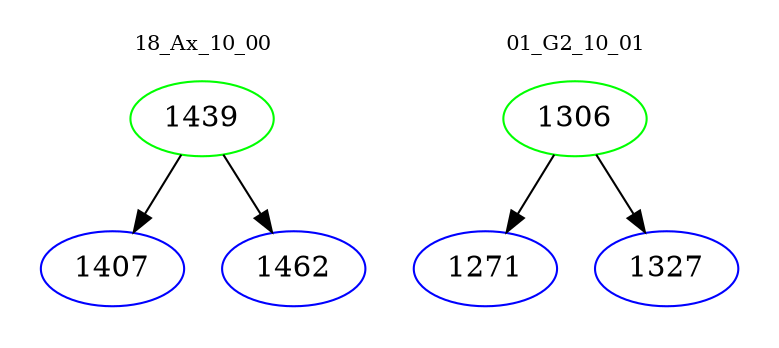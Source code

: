digraph{
subgraph cluster_0 {
color = white
label = "18_Ax_10_00";
fontsize=10;
T0_1439 [label="1439", color="green"]
T0_1439 -> T0_1407 [color="black"]
T0_1407 [label="1407", color="blue"]
T0_1439 -> T0_1462 [color="black"]
T0_1462 [label="1462", color="blue"]
}
subgraph cluster_1 {
color = white
label = "01_G2_10_01";
fontsize=10;
T1_1306 [label="1306", color="green"]
T1_1306 -> T1_1271 [color="black"]
T1_1271 [label="1271", color="blue"]
T1_1306 -> T1_1327 [color="black"]
T1_1327 [label="1327", color="blue"]
}
}

